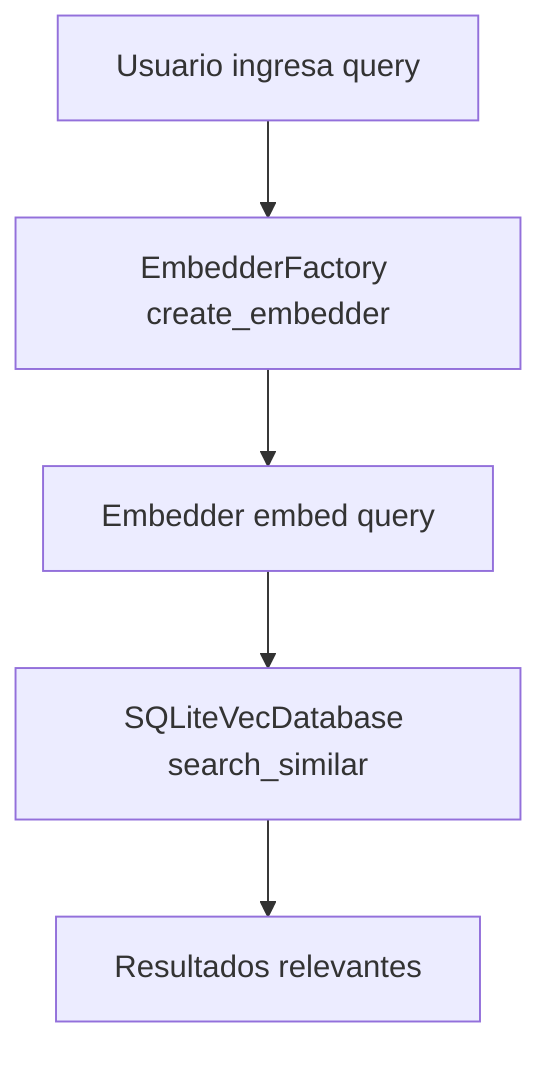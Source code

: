 flowchart TD
    A[Usuario ingresa query] --> B[EmbedderFactory create_embedder]
    B --> C[Embedder embed query]
    C --> D[SQLiteVecDatabase search_similar]
    D --> E[Resultados relevantes]